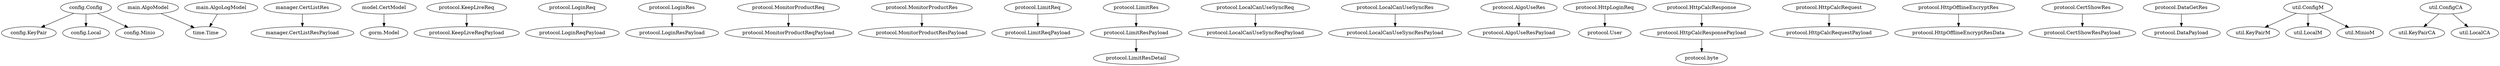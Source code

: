 digraph {
"config.Config" -> { "config.KeyPair" "config.Local" "config.Minio" };
"main.AlgoModel" -> { "time.Time" };
"main.AlgoLogModel" -> { "time.Time" };
"manager.CertListRes" -> { "manager.CertListResPayload" };
"model.CertModel" -> { "gorm.Model" };
"protocol.KeepLiveReq" -> { "protocol.KeepLiveReqPayload" };
"protocol.LoginReq" -> { "protocol.LoginReqPayload" };
"protocol.LoginRes" -> { "protocol.LoginResPayload" };
"protocol.MonitorProductReq" -> { "protocol.MonitorProductReqPayload" };
"protocol.MonitorProductRes" -> { "protocol.MonitorProductResPayload" };
"protocol.LimitReq" -> { "protocol.LimitReqPayload" };
"protocol.LimitResPayload" -> { "protocol.LimitResDetail" };
"protocol.LimitRes" -> { "protocol.LimitResPayload" };
"protocol.LocalCanUseSyncReq" -> { "protocol.LocalCanUseSyncReqPayload" };
"protocol.LocalCanUseSyncRes" -> { "protocol.LocalCanUseSyncResPayload" };
"protocol.AlgoUseRes" -> { "protocol.AlgoUseResPayload" };
"protocol.HttpLoginReq" -> { "protocol.User" };
"protocol.HttpCalcResponsePayload" -> { "protocol.byte" };
"protocol.HttpCalcResponse" -> { "protocol.HttpCalcResponsePayload" };
"protocol.HttpCalcRequest" -> { "protocol.HttpCalcRequestPayload" };
"protocol.HttpOfflineEncryptRes" -> { "protocol.HttpOfflineEncryptResData" };
"protocol.CertShowRes" -> { "protocol.CertShowResPayload" };
"protocol.DataGetRes" -> { "protocol.DataPayload" };
"util.ConfigM" -> { "util.KeyPairM" "util.LocalM" "util.MinioM" };
"util.ConfigCA" -> { "util.KeyPairCA" "util.LocalCA" };
}